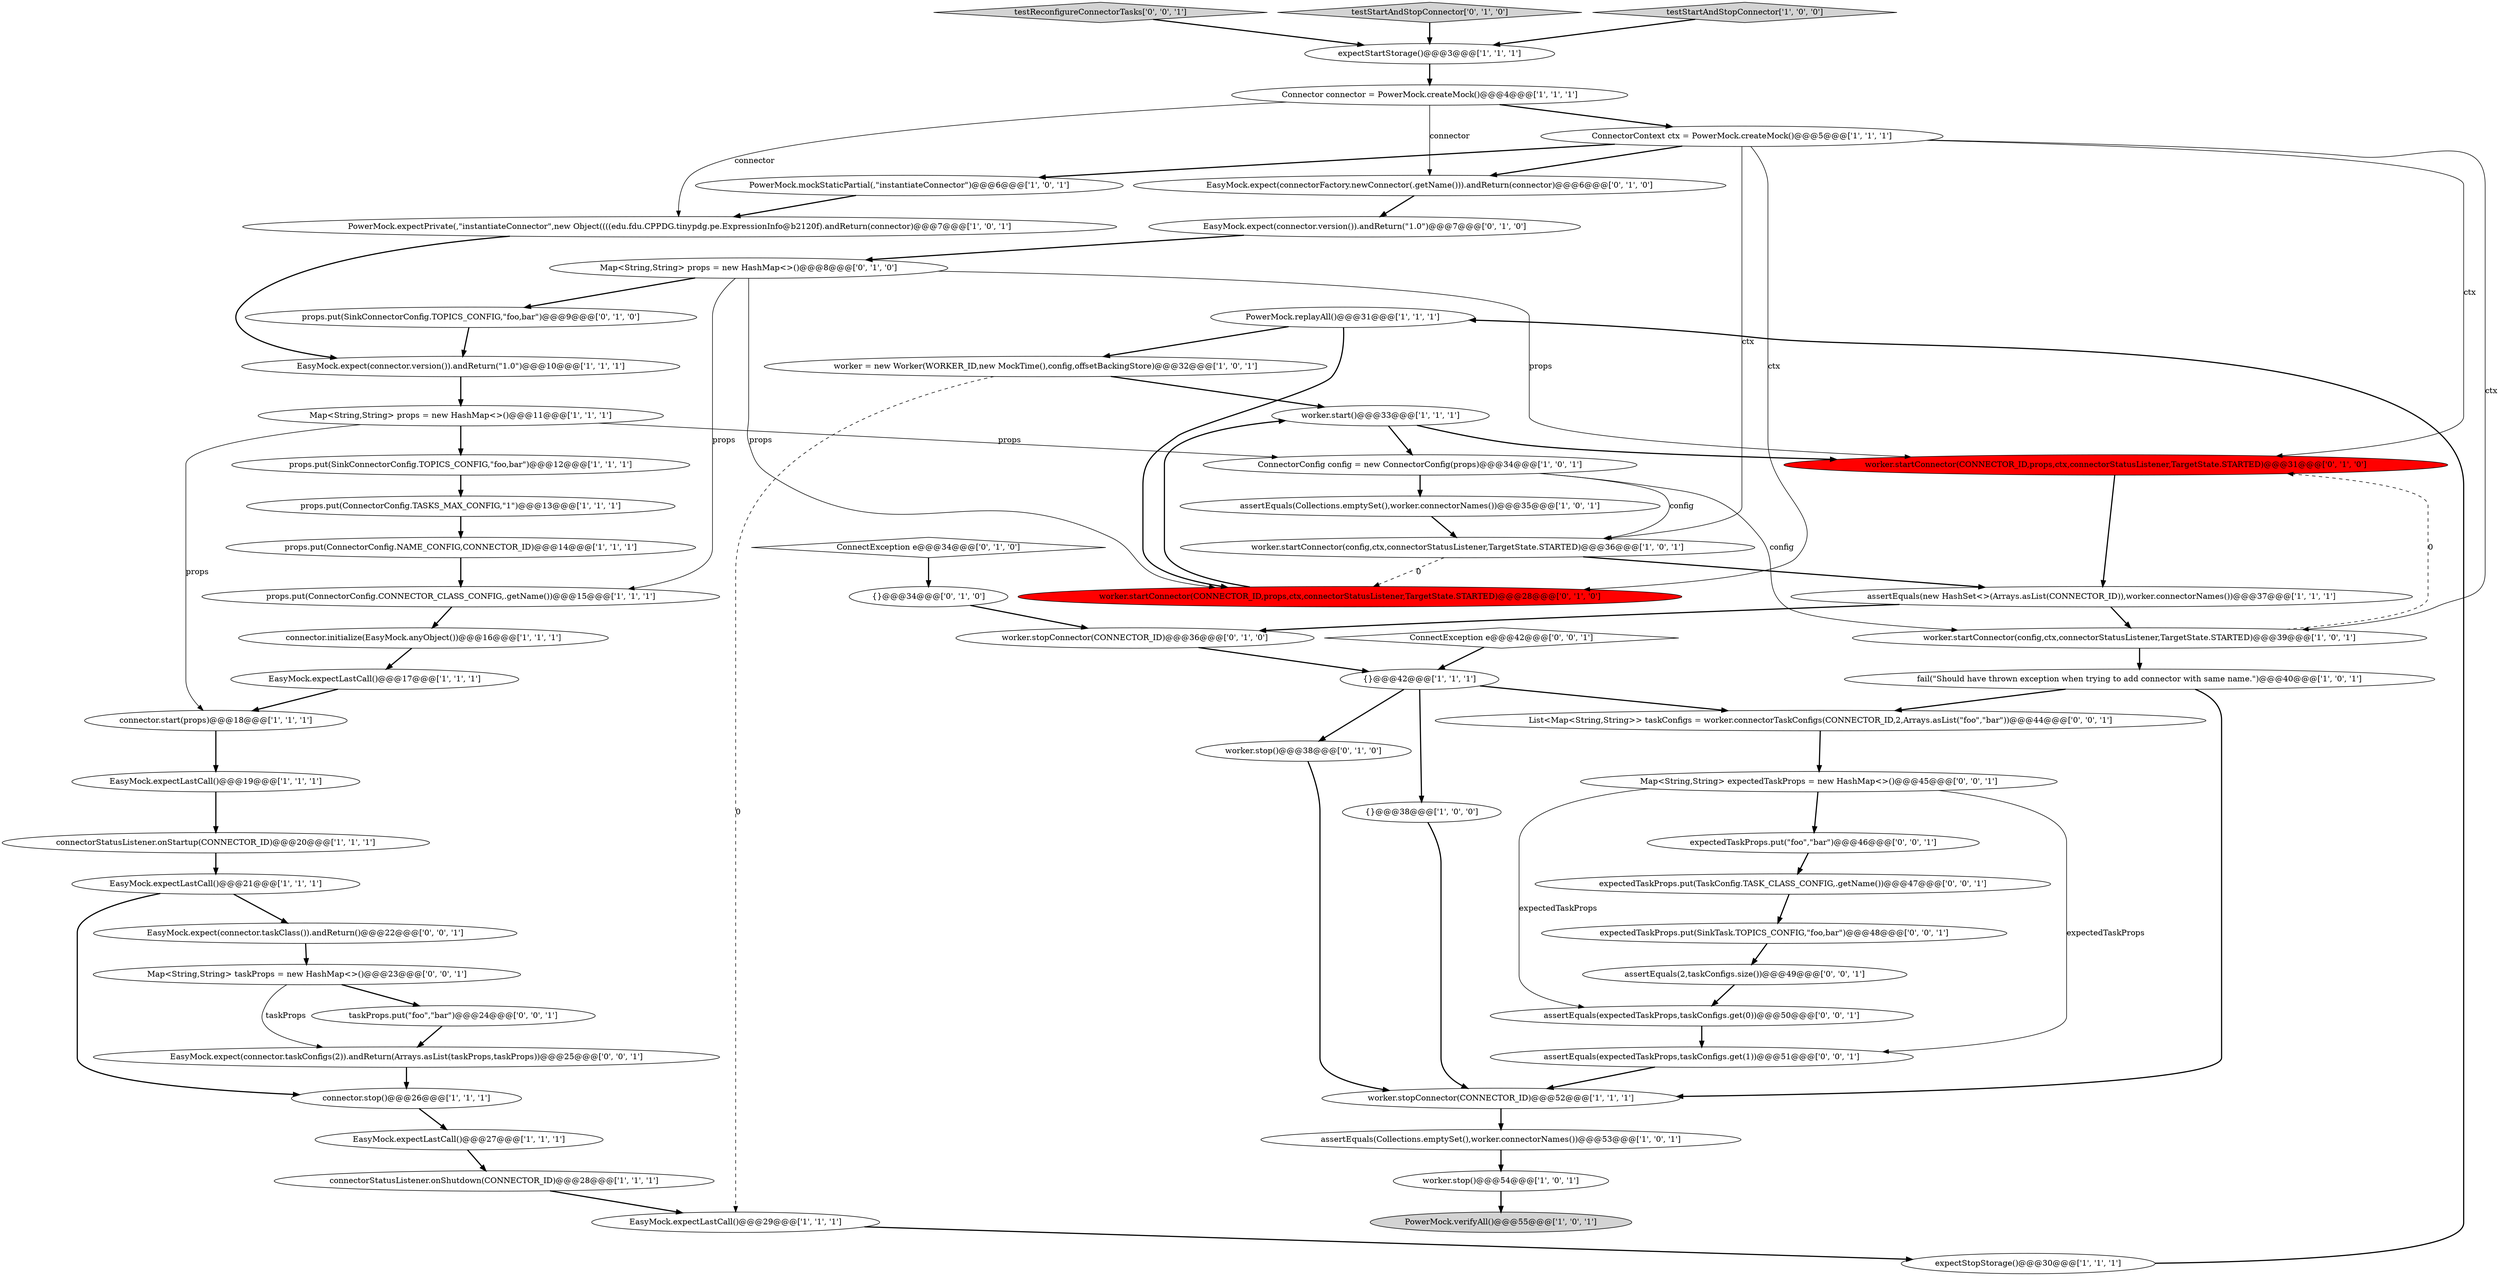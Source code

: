 digraph {
4 [style = filled, label = "PowerMock.replayAll()@@@31@@@['1', '1', '1']", fillcolor = white, shape = ellipse image = "AAA0AAABBB1BBB"];
58 [style = filled, label = "testReconfigureConnectorTasks['0', '0', '1']", fillcolor = lightgray, shape = diamond image = "AAA0AAABBB3BBB"];
9 [style = filled, label = "PowerMock.expectPrivate(,\"instantiateConnector\",new Object((((edu.fdu.CPPDG.tinypdg.pe.ExpressionInfo@b2120f).andReturn(connector)@@@7@@@['1', '0', '1']", fillcolor = white, shape = ellipse image = "AAA0AAABBB1BBB"];
38 [style = filled, label = "worker.startConnector(CONNECTOR_ID,props,ctx,connectorStatusListener,TargetState.STARTED)@@@31@@@['0', '1', '0']", fillcolor = red, shape = ellipse image = "AAA1AAABBB2BBB"];
59 [style = filled, label = "expectedTaskProps.put(TaskConfig.TASK_CLASS_CONFIG,.getName())@@@47@@@['0', '0', '1']", fillcolor = white, shape = ellipse image = "AAA0AAABBB3BBB"];
11 [style = filled, label = "EasyMock.expectLastCall()@@@19@@@['1', '1', '1']", fillcolor = white, shape = ellipse image = "AAA0AAABBB1BBB"];
37 [style = filled, label = "EasyMock.expectLastCall()@@@21@@@['1', '1', '1']", fillcolor = white, shape = ellipse image = "AAA0AAABBB1BBB"];
56 [style = filled, label = "expectedTaskProps.put(SinkTask.TOPICS_CONFIG,\"foo,bar\")@@@48@@@['0', '0', '1']", fillcolor = white, shape = ellipse image = "AAA0AAABBB3BBB"];
1 [style = filled, label = "expectStopStorage()@@@30@@@['1', '1', '1']", fillcolor = white, shape = ellipse image = "AAA0AAABBB1BBB"];
47 [style = filled, label = "{}@@@34@@@['0', '1', '0']", fillcolor = white, shape = ellipse image = "AAA0AAABBB2BBB"];
27 [style = filled, label = "assertEquals(Collections.emptySet(),worker.connectorNames())@@@53@@@['1', '0', '1']", fillcolor = white, shape = ellipse image = "AAA0AAABBB1BBB"];
5 [style = filled, label = "worker.start()@@@33@@@['1', '1', '1']", fillcolor = white, shape = ellipse image = "AAA0AAABBB1BBB"];
23 [style = filled, label = "props.put(ConnectorConfig.NAME_CONFIG,CONNECTOR_ID)@@@14@@@['1', '1', '1']", fillcolor = white, shape = ellipse image = "AAA0AAABBB1BBB"];
0 [style = filled, label = "EasyMock.expectLastCall()@@@27@@@['1', '1', '1']", fillcolor = white, shape = ellipse image = "AAA0AAABBB1BBB"];
42 [style = filled, label = "Map<String,String> props = new HashMap<>()@@@8@@@['0', '1', '0']", fillcolor = white, shape = ellipse image = "AAA0AAABBB2BBB"];
3 [style = filled, label = "props.put(SinkConnectorConfig.TOPICS_CONFIG,\"foo,bar\")@@@12@@@['1', '1', '1']", fillcolor = white, shape = ellipse image = "AAA0AAABBB1BBB"];
29 [style = filled, label = "worker.startConnector(config,ctx,connectorStatusListener,TargetState.STARTED)@@@36@@@['1', '0', '1']", fillcolor = white, shape = ellipse image = "AAA0AAABBB1BBB"];
21 [style = filled, label = "ConnectorConfig config = new ConnectorConfig(props)@@@34@@@['1', '0', '1']", fillcolor = white, shape = ellipse image = "AAA0AAABBB1BBB"];
55 [style = filled, label = "EasyMock.expect(connector.taskConfigs(2)).andReturn(Arrays.asList(taskProps,taskProps))@@@25@@@['0', '0', '1']", fillcolor = white, shape = ellipse image = "AAA0AAABBB3BBB"];
44 [style = filled, label = "worker.stop()@@@38@@@['0', '1', '0']", fillcolor = white, shape = ellipse image = "AAA0AAABBB2BBB"];
54 [style = filled, label = "assertEquals(expectedTaskProps,taskConfigs.get(0))@@@50@@@['0', '0', '1']", fillcolor = white, shape = ellipse image = "AAA0AAABBB3BBB"];
32 [style = filled, label = "worker = new Worker(WORKER_ID,new MockTime(),config,offsetBackingStore)@@@32@@@['1', '0', '1']", fillcolor = white, shape = ellipse image = "AAA0AAABBB1BBB"];
7 [style = filled, label = "worker.stopConnector(CONNECTOR_ID)@@@52@@@['1', '1', '1']", fillcolor = white, shape = ellipse image = "AAA0AAABBB1BBB"];
10 [style = filled, label = "expectStartStorage()@@@3@@@['1', '1', '1']", fillcolor = white, shape = ellipse image = "AAA0AAABBB1BBB"];
48 [style = filled, label = "worker.startConnector(CONNECTOR_ID,props,ctx,connectorStatusListener,TargetState.STARTED)@@@28@@@['0', '1', '0']", fillcolor = red, shape = ellipse image = "AAA1AAABBB2BBB"];
19 [style = filled, label = "{}@@@38@@@['1', '0', '0']", fillcolor = white, shape = ellipse image = "AAA0AAABBB1BBB"];
62 [style = filled, label = "Map<String,String> expectedTaskProps = new HashMap<>()@@@45@@@['0', '0', '1']", fillcolor = white, shape = ellipse image = "AAA0AAABBB3BBB"];
26 [style = filled, label = "connectorStatusListener.onStartup(CONNECTOR_ID)@@@20@@@['1', '1', '1']", fillcolor = white, shape = ellipse image = "AAA0AAABBB1BBB"];
51 [style = filled, label = "Map<String,String> taskProps = new HashMap<>()@@@23@@@['0', '0', '1']", fillcolor = white, shape = ellipse image = "AAA0AAABBB3BBB"];
16 [style = filled, label = "EasyMock.expectLastCall()@@@29@@@['1', '1', '1']", fillcolor = white, shape = ellipse image = "AAA0AAABBB1BBB"];
53 [style = filled, label = "ConnectException e@@@42@@@['0', '0', '1']", fillcolor = white, shape = diamond image = "AAA0AAABBB3BBB"];
31 [style = filled, label = "props.put(ConnectorConfig.TASKS_MAX_CONFIG,\"1\")@@@13@@@['1', '1', '1']", fillcolor = white, shape = ellipse image = "AAA0AAABBB1BBB"];
35 [style = filled, label = "{}@@@42@@@['1', '1', '1']", fillcolor = white, shape = ellipse image = "AAA0AAABBB1BBB"];
2 [style = filled, label = "fail(\"Should have thrown exception when trying to add connector with same name.\")@@@40@@@['1', '0', '1']", fillcolor = white, shape = ellipse image = "AAA0AAABBB1BBB"];
8 [style = filled, label = "connectorStatusListener.onShutdown(CONNECTOR_ID)@@@28@@@['1', '1', '1']", fillcolor = white, shape = ellipse image = "AAA0AAABBB1BBB"];
41 [style = filled, label = "testStartAndStopConnector['0', '1', '0']", fillcolor = lightgray, shape = diamond image = "AAA0AAABBB2BBB"];
36 [style = filled, label = "connector.stop()@@@26@@@['1', '1', '1']", fillcolor = white, shape = ellipse image = "AAA0AAABBB1BBB"];
60 [style = filled, label = "expectedTaskProps.put(\"foo\",\"bar\")@@@46@@@['0', '0', '1']", fillcolor = white, shape = ellipse image = "AAA0AAABBB3BBB"];
25 [style = filled, label = "ConnectorContext ctx = PowerMock.createMock()@@@5@@@['1', '1', '1']", fillcolor = white, shape = ellipse image = "AAA0AAABBB1BBB"];
46 [style = filled, label = "EasyMock.expect(connector.version()).andReturn(\"1.0\")@@@7@@@['0', '1', '0']", fillcolor = white, shape = ellipse image = "AAA0AAABBB2BBB"];
57 [style = filled, label = "assertEquals(expectedTaskProps,taskConfigs.get(1))@@@51@@@['0', '0', '1']", fillcolor = white, shape = ellipse image = "AAA0AAABBB3BBB"];
15 [style = filled, label = "props.put(ConnectorConfig.CONNECTOR_CLASS_CONFIG,.getName())@@@15@@@['1', '1', '1']", fillcolor = white, shape = ellipse image = "AAA0AAABBB1BBB"];
13 [style = filled, label = "Connector connector = PowerMock.createMock()@@@4@@@['1', '1', '1']", fillcolor = white, shape = ellipse image = "AAA0AAABBB1BBB"];
39 [style = filled, label = "ConnectException e@@@34@@@['0', '1', '0']", fillcolor = white, shape = diamond image = "AAA0AAABBB2BBB"];
17 [style = filled, label = "assertEquals(new HashSet<>(Arrays.asList(CONNECTOR_ID)),worker.connectorNames())@@@37@@@['1', '1', '1']", fillcolor = white, shape = ellipse image = "AAA0AAABBB1BBB"];
12 [style = filled, label = "worker.stop()@@@54@@@['1', '0', '1']", fillcolor = white, shape = ellipse image = "AAA0AAABBB1BBB"];
33 [style = filled, label = "worker.startConnector(config,ctx,connectorStatusListener,TargetState.STARTED)@@@39@@@['1', '0', '1']", fillcolor = white, shape = ellipse image = "AAA0AAABBB1BBB"];
18 [style = filled, label = "PowerMock.mockStaticPartial(,\"instantiateConnector\")@@@6@@@['1', '0', '1']", fillcolor = white, shape = ellipse image = "AAA0AAABBB1BBB"];
6 [style = filled, label = "assertEquals(Collections.emptySet(),worker.connectorNames())@@@35@@@['1', '0', '1']", fillcolor = white, shape = ellipse image = "AAA0AAABBB1BBB"];
45 [style = filled, label = "EasyMock.expect(connectorFactory.newConnector(.getName())).andReturn(connector)@@@6@@@['0', '1', '0']", fillcolor = white, shape = ellipse image = "AAA0AAABBB2BBB"];
28 [style = filled, label = "Map<String,String> props = new HashMap<>()@@@11@@@['1', '1', '1']", fillcolor = white, shape = ellipse image = "AAA0AAABBB1BBB"];
49 [style = filled, label = "List<Map<String,String>> taskConfigs = worker.connectorTaskConfigs(CONNECTOR_ID,2,Arrays.asList(\"foo\",\"bar\"))@@@44@@@['0', '0', '1']", fillcolor = white, shape = ellipse image = "AAA0AAABBB3BBB"];
43 [style = filled, label = "props.put(SinkConnectorConfig.TOPICS_CONFIG,\"foo,bar\")@@@9@@@['0', '1', '0']", fillcolor = white, shape = ellipse image = "AAA0AAABBB2BBB"];
22 [style = filled, label = "EasyMock.expect(connector.version()).andReturn(\"1.0\")@@@10@@@['1', '1', '1']", fillcolor = white, shape = ellipse image = "AAA0AAABBB1BBB"];
30 [style = filled, label = "PowerMock.verifyAll()@@@55@@@['1', '0', '1']", fillcolor = lightgray, shape = ellipse image = "AAA0AAABBB1BBB"];
24 [style = filled, label = "testStartAndStopConnector['1', '0', '0']", fillcolor = lightgray, shape = diamond image = "AAA0AAABBB1BBB"];
34 [style = filled, label = "connector.start(props)@@@18@@@['1', '1', '1']", fillcolor = white, shape = ellipse image = "AAA0AAABBB1BBB"];
14 [style = filled, label = "connector.initialize(EasyMock.anyObject())@@@16@@@['1', '1', '1']", fillcolor = white, shape = ellipse image = "AAA0AAABBB1BBB"];
20 [style = filled, label = "EasyMock.expectLastCall()@@@17@@@['1', '1', '1']", fillcolor = white, shape = ellipse image = "AAA0AAABBB1BBB"];
61 [style = filled, label = "EasyMock.expect(connector.taskClass()).andReturn()@@@22@@@['0', '0', '1']", fillcolor = white, shape = ellipse image = "AAA0AAABBB3BBB"];
50 [style = filled, label = "taskProps.put(\"foo\",\"bar\")@@@24@@@['0', '0', '1']", fillcolor = white, shape = ellipse image = "AAA0AAABBB3BBB"];
52 [style = filled, label = "assertEquals(2,taskConfigs.size())@@@49@@@['0', '0', '1']", fillcolor = white, shape = ellipse image = "AAA0AAABBB3BBB"];
40 [style = filled, label = "worker.stopConnector(CONNECTOR_ID)@@@36@@@['0', '1', '0']", fillcolor = white, shape = ellipse image = "AAA0AAABBB2BBB"];
8->16 [style = bold, label=""];
55->36 [style = bold, label=""];
56->52 [style = bold, label=""];
25->45 [style = bold, label=""];
54->57 [style = bold, label=""];
21->29 [style = solid, label="config"];
44->7 [style = bold, label=""];
5->38 [style = bold, label=""];
6->29 [style = bold, label=""];
13->9 [style = solid, label="connector"];
36->0 [style = bold, label=""];
51->50 [style = bold, label=""];
2->49 [style = bold, label=""];
50->55 [style = bold, label=""];
0->8 [style = bold, label=""];
39->47 [style = bold, label=""];
28->3 [style = bold, label=""];
13->45 [style = solid, label="connector"];
25->33 [style = solid, label="ctx"];
14->20 [style = bold, label=""];
24->10 [style = bold, label=""];
13->25 [style = bold, label=""];
46->42 [style = bold, label=""];
1->4 [style = bold, label=""];
37->36 [style = bold, label=""];
27->12 [style = bold, label=""];
35->44 [style = bold, label=""];
20->34 [style = bold, label=""];
62->60 [style = bold, label=""];
28->21 [style = solid, label="props"];
42->48 [style = solid, label="props"];
49->62 [style = bold, label=""];
37->61 [style = bold, label=""];
53->35 [style = bold, label=""];
5->21 [style = bold, label=""];
33->38 [style = dashed, label="0"];
43->22 [style = bold, label=""];
57->7 [style = bold, label=""];
18->9 [style = bold, label=""];
26->37 [style = bold, label=""];
48->5 [style = bold, label=""];
45->46 [style = bold, label=""];
59->56 [style = bold, label=""];
38->17 [style = bold, label=""];
52->54 [style = bold, label=""];
11->26 [style = bold, label=""];
9->22 [style = bold, label=""];
29->17 [style = bold, label=""];
40->35 [style = bold, label=""];
15->14 [style = bold, label=""];
47->40 [style = bold, label=""];
42->38 [style = solid, label="props"];
23->15 [style = bold, label=""];
25->18 [style = bold, label=""];
17->40 [style = bold, label=""];
35->49 [style = bold, label=""];
22->28 [style = bold, label=""];
41->10 [style = bold, label=""];
29->48 [style = dashed, label="0"];
42->15 [style = solid, label="props"];
10->13 [style = bold, label=""];
16->1 [style = bold, label=""];
58->10 [style = bold, label=""];
25->29 [style = solid, label="ctx"];
4->48 [style = bold, label=""];
33->2 [style = bold, label=""];
21->33 [style = solid, label="config"];
62->57 [style = solid, label="expectedTaskProps"];
62->54 [style = solid, label="expectedTaskProps"];
32->5 [style = bold, label=""];
61->51 [style = bold, label=""];
31->23 [style = bold, label=""];
42->43 [style = bold, label=""];
21->6 [style = bold, label=""];
3->31 [style = bold, label=""];
35->19 [style = bold, label=""];
12->30 [style = bold, label=""];
17->33 [style = bold, label=""];
32->16 [style = dashed, label="0"];
60->59 [style = bold, label=""];
25->48 [style = solid, label="ctx"];
34->11 [style = bold, label=""];
28->34 [style = solid, label="props"];
25->38 [style = solid, label="ctx"];
51->55 [style = solid, label="taskProps"];
7->27 [style = bold, label=""];
2->7 [style = bold, label=""];
19->7 [style = bold, label=""];
4->32 [style = bold, label=""];
}
